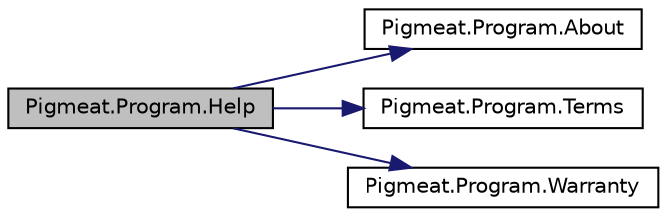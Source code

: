 digraph "Pigmeat.Program.Help"
{
 // LATEX_PDF_SIZE
  edge [fontname="Helvetica",fontsize="10",labelfontname="Helvetica",labelfontsize="10"];
  node [fontname="Helvetica",fontsize="10",shape=record];
  rankdir="LR";
  Node1 [label="Pigmeat.Program.Help",height=0.2,width=0.4,color="black", fillcolor="grey75", style="filled", fontcolor="black",tooltip="Show how to use the Pigmeat tool"];
  Node1 -> Node2 [color="midnightblue",fontsize="10",style="solid",fontname="Helvetica"];
  Node2 [label="Pigmeat.Program.About",height=0.2,width=0.4,color="black", fillcolor="white", style="filled",URL="$class_pigmeat_1_1_program.html#a9a8bd00e69ab494615e073f050ba2344",tooltip="Show authorship and license information regarding Pigmeat"];
  Node1 -> Node3 [color="midnightblue",fontsize="10",style="solid",fontname="Helvetica"];
  Node3 [label="Pigmeat.Program.Terms",height=0.2,width=0.4,color="black", fillcolor="white", style="filled",URL="$class_pigmeat_1_1_program.html#a8ef23dc63330befdb247d0ceac11f600",tooltip="Output the terms and conditions of the GPL 3.0 license"];
  Node1 -> Node4 [color="midnightblue",fontsize="10",style="solid",fontname="Helvetica"];
  Node4 [label="Pigmeat.Program.Warranty",height=0.2,width=0.4,color="black", fillcolor="white", style="filled",URL="$class_pigmeat_1_1_program.html#a1dcbceceda4d4e696d8dbd07aa1bb036",tooltip="Output the warranty disclaimer per the GPL 3.0 license"];
}
